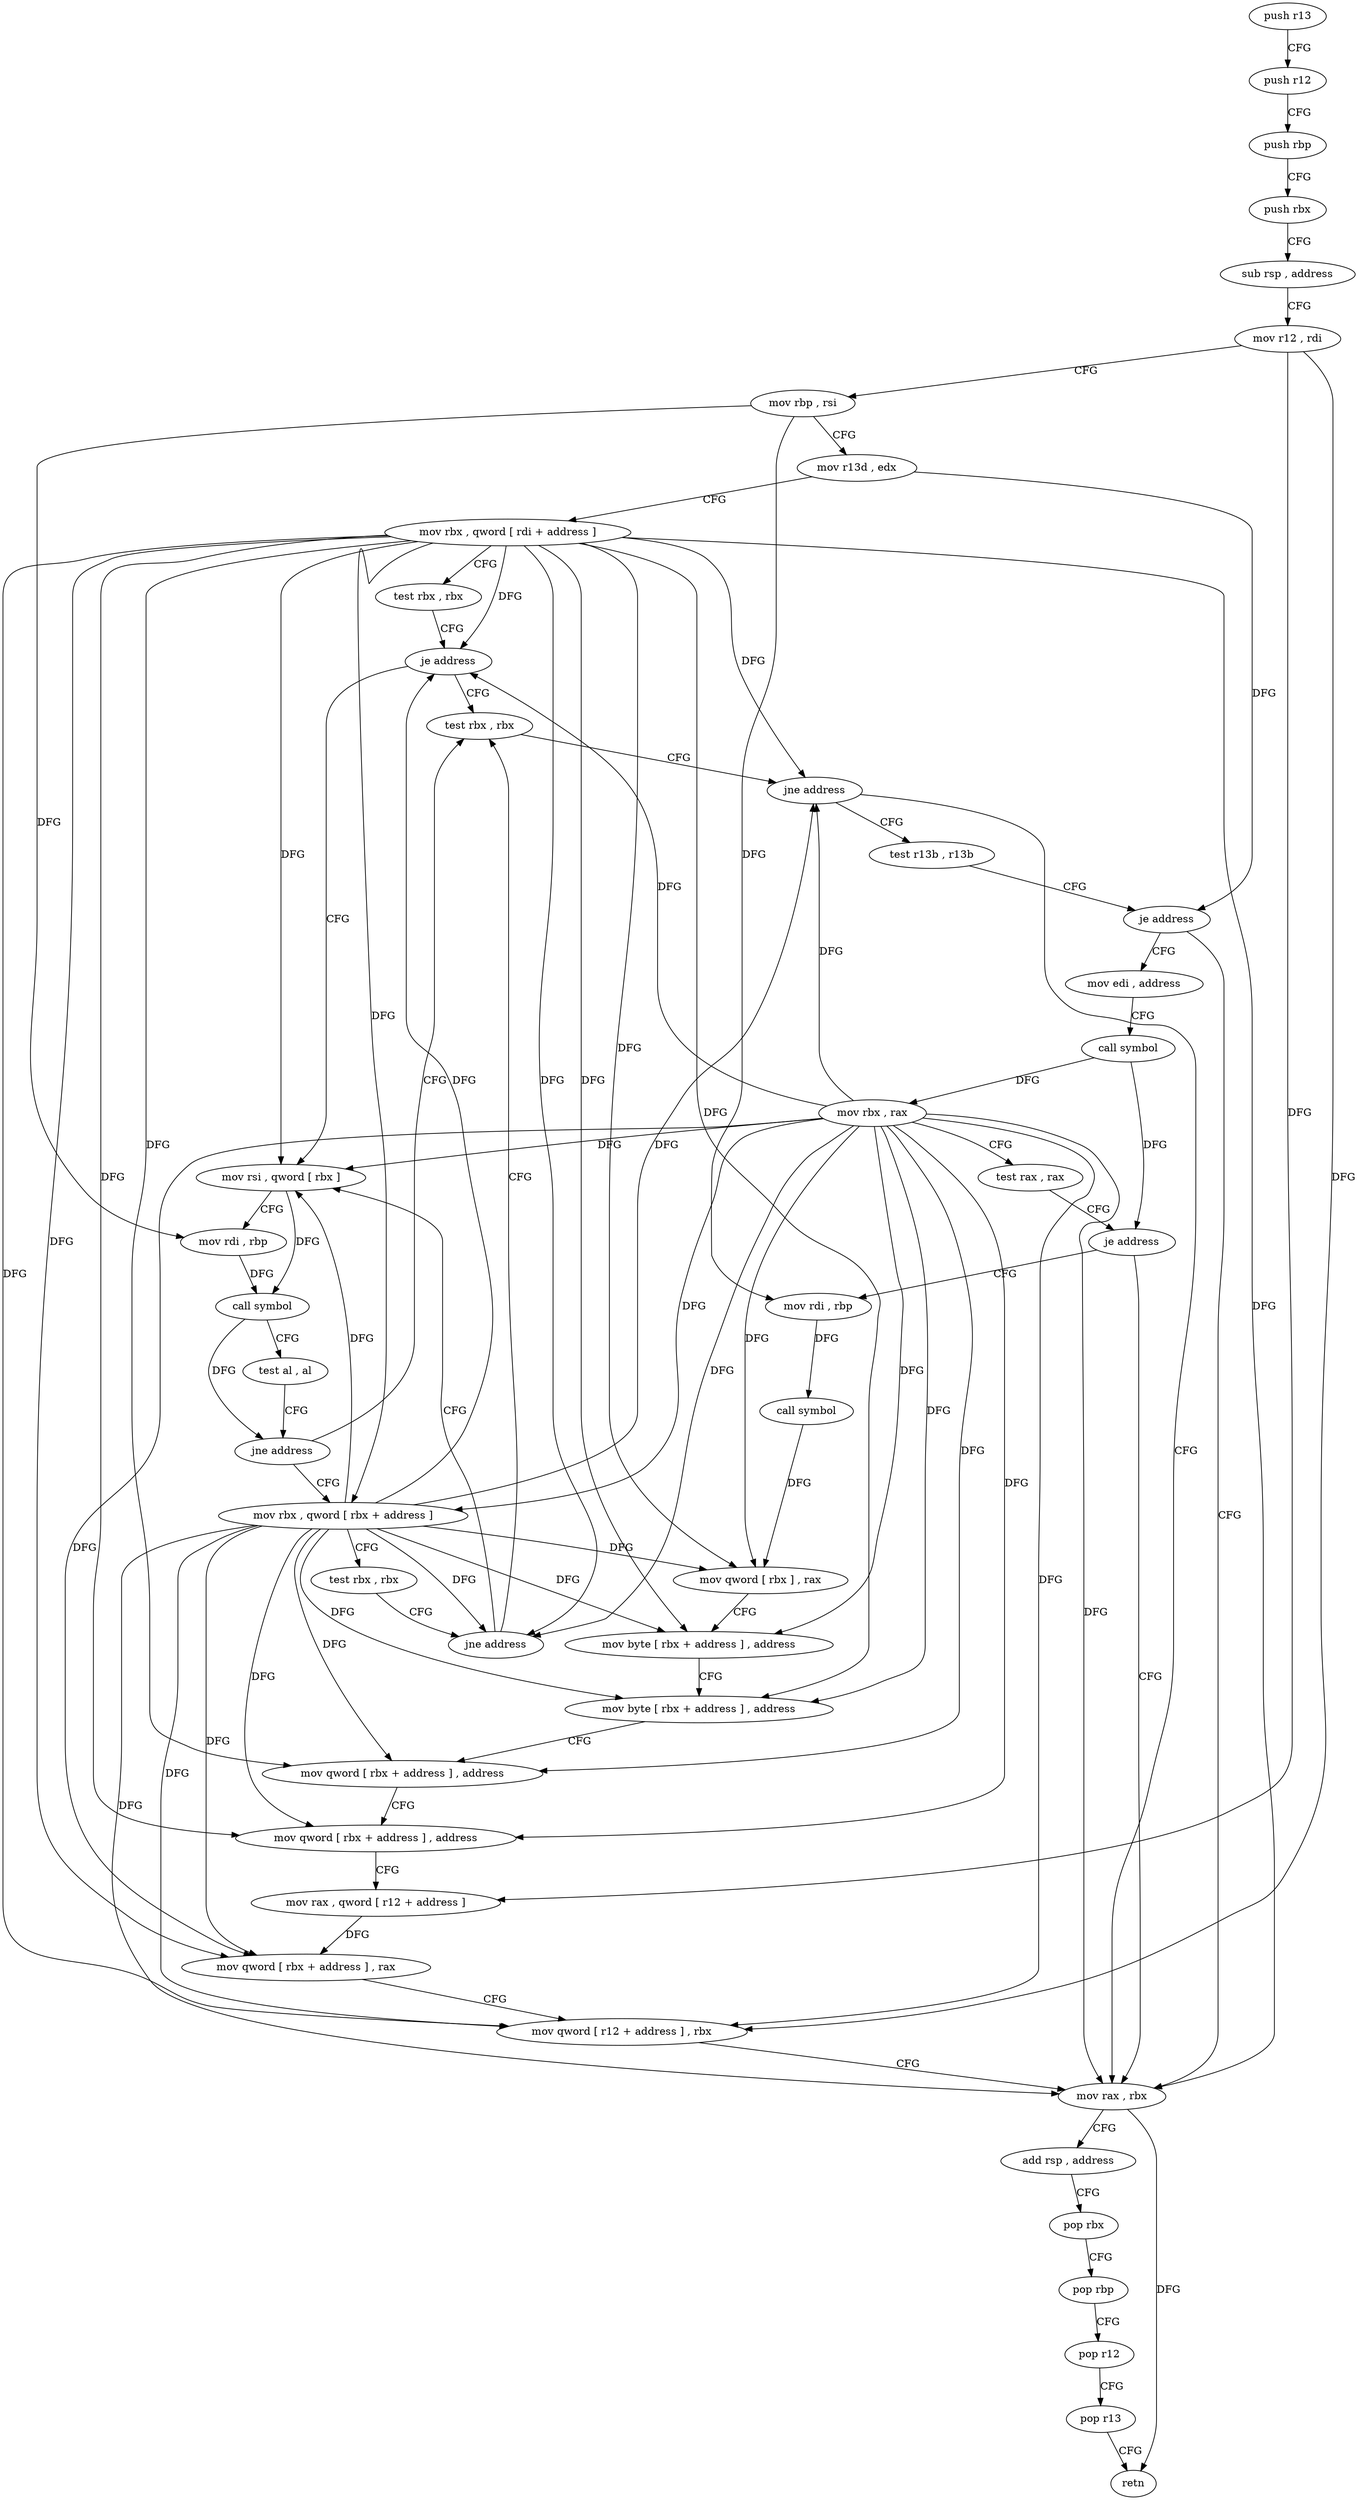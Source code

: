 digraph "func" {
"88732" [label = "push r13" ]
"88734" [label = "push r12" ]
"88736" [label = "push rbp" ]
"88737" [label = "push rbx" ]
"88738" [label = "sub rsp , address" ]
"88742" [label = "mov r12 , rdi" ]
"88745" [label = "mov rbp , rsi" ]
"88748" [label = "mov r13d , edx" ]
"88751" [label = "mov rbx , qword [ rdi + address ]" ]
"88755" [label = "test rbx , rbx" ]
"88758" [label = "je address" ]
"88784" [label = "test rbx , rbx" ]
"88760" [label = "mov rsi , qword [ rbx ]" ]
"88787" [label = "jne address" ]
"88861" [label = "mov rax , rbx" ]
"88789" [label = "test r13b , r13b" ]
"88763" [label = "mov rdi , rbp" ]
"88766" [label = "call symbol" ]
"88771" [label = "test al , al" ]
"88773" [label = "jne address" ]
"88775" [label = "mov rbx , qword [ rbx + address ]" ]
"88864" [label = "add rsp , address" ]
"88868" [label = "pop rbx" ]
"88869" [label = "pop rbp" ]
"88870" [label = "pop r12" ]
"88872" [label = "pop r13" ]
"88874" [label = "retn" ]
"88792" [label = "je address" ]
"88794" [label = "mov edi , address" ]
"88779" [label = "test rbx , rbx" ]
"88782" [label = "jne address" ]
"88799" [label = "call symbol" ]
"88804" [label = "mov rbx , rax" ]
"88807" [label = "test rax , rax" ]
"88810" [label = "je address" ]
"88812" [label = "mov rdi , rbp" ]
"88815" [label = "call symbol" ]
"88820" [label = "mov qword [ rbx ] , rax" ]
"88823" [label = "mov byte [ rbx + address ] , address" ]
"88827" [label = "mov byte [ rbx + address ] , address" ]
"88831" [label = "mov qword [ rbx + address ] , address" ]
"88839" [label = "mov qword [ rbx + address ] , address" ]
"88847" [label = "mov rax , qword [ r12 + address ]" ]
"88852" [label = "mov qword [ rbx + address ] , rax" ]
"88856" [label = "mov qword [ r12 + address ] , rbx" ]
"88732" -> "88734" [ label = "CFG" ]
"88734" -> "88736" [ label = "CFG" ]
"88736" -> "88737" [ label = "CFG" ]
"88737" -> "88738" [ label = "CFG" ]
"88738" -> "88742" [ label = "CFG" ]
"88742" -> "88745" [ label = "CFG" ]
"88742" -> "88847" [ label = "DFG" ]
"88742" -> "88856" [ label = "DFG" ]
"88745" -> "88748" [ label = "CFG" ]
"88745" -> "88763" [ label = "DFG" ]
"88745" -> "88812" [ label = "DFG" ]
"88748" -> "88751" [ label = "CFG" ]
"88748" -> "88792" [ label = "DFG" ]
"88751" -> "88755" [ label = "CFG" ]
"88751" -> "88758" [ label = "DFG" ]
"88751" -> "88787" [ label = "DFG" ]
"88751" -> "88760" [ label = "DFG" ]
"88751" -> "88861" [ label = "DFG" ]
"88751" -> "88775" [ label = "DFG" ]
"88751" -> "88782" [ label = "DFG" ]
"88751" -> "88820" [ label = "DFG" ]
"88751" -> "88823" [ label = "DFG" ]
"88751" -> "88827" [ label = "DFG" ]
"88751" -> "88831" [ label = "DFG" ]
"88751" -> "88839" [ label = "DFG" ]
"88751" -> "88852" [ label = "DFG" ]
"88751" -> "88856" [ label = "DFG" ]
"88755" -> "88758" [ label = "CFG" ]
"88758" -> "88784" [ label = "CFG" ]
"88758" -> "88760" [ label = "CFG" ]
"88784" -> "88787" [ label = "CFG" ]
"88760" -> "88763" [ label = "CFG" ]
"88760" -> "88766" [ label = "DFG" ]
"88787" -> "88861" [ label = "CFG" ]
"88787" -> "88789" [ label = "CFG" ]
"88861" -> "88864" [ label = "CFG" ]
"88861" -> "88874" [ label = "DFG" ]
"88789" -> "88792" [ label = "CFG" ]
"88763" -> "88766" [ label = "DFG" ]
"88766" -> "88771" [ label = "CFG" ]
"88766" -> "88773" [ label = "DFG" ]
"88771" -> "88773" [ label = "CFG" ]
"88773" -> "88784" [ label = "CFG" ]
"88773" -> "88775" [ label = "CFG" ]
"88775" -> "88779" [ label = "CFG" ]
"88775" -> "88758" [ label = "DFG" ]
"88775" -> "88787" [ label = "DFG" ]
"88775" -> "88760" [ label = "DFG" ]
"88775" -> "88861" [ label = "DFG" ]
"88775" -> "88782" [ label = "DFG" ]
"88775" -> "88820" [ label = "DFG" ]
"88775" -> "88823" [ label = "DFG" ]
"88775" -> "88827" [ label = "DFG" ]
"88775" -> "88831" [ label = "DFG" ]
"88775" -> "88839" [ label = "DFG" ]
"88775" -> "88852" [ label = "DFG" ]
"88775" -> "88856" [ label = "DFG" ]
"88864" -> "88868" [ label = "CFG" ]
"88868" -> "88869" [ label = "CFG" ]
"88869" -> "88870" [ label = "CFG" ]
"88870" -> "88872" [ label = "CFG" ]
"88872" -> "88874" [ label = "CFG" ]
"88792" -> "88861" [ label = "CFG" ]
"88792" -> "88794" [ label = "CFG" ]
"88794" -> "88799" [ label = "CFG" ]
"88779" -> "88782" [ label = "CFG" ]
"88782" -> "88760" [ label = "CFG" ]
"88782" -> "88784" [ label = "CFG" ]
"88799" -> "88804" [ label = "DFG" ]
"88799" -> "88810" [ label = "DFG" ]
"88804" -> "88807" [ label = "CFG" ]
"88804" -> "88758" [ label = "DFG" ]
"88804" -> "88787" [ label = "DFG" ]
"88804" -> "88760" [ label = "DFG" ]
"88804" -> "88861" [ label = "DFG" ]
"88804" -> "88775" [ label = "DFG" ]
"88804" -> "88782" [ label = "DFG" ]
"88804" -> "88820" [ label = "DFG" ]
"88804" -> "88823" [ label = "DFG" ]
"88804" -> "88827" [ label = "DFG" ]
"88804" -> "88831" [ label = "DFG" ]
"88804" -> "88839" [ label = "DFG" ]
"88804" -> "88852" [ label = "DFG" ]
"88804" -> "88856" [ label = "DFG" ]
"88807" -> "88810" [ label = "CFG" ]
"88810" -> "88861" [ label = "CFG" ]
"88810" -> "88812" [ label = "CFG" ]
"88812" -> "88815" [ label = "DFG" ]
"88815" -> "88820" [ label = "DFG" ]
"88820" -> "88823" [ label = "CFG" ]
"88823" -> "88827" [ label = "CFG" ]
"88827" -> "88831" [ label = "CFG" ]
"88831" -> "88839" [ label = "CFG" ]
"88839" -> "88847" [ label = "CFG" ]
"88847" -> "88852" [ label = "DFG" ]
"88852" -> "88856" [ label = "CFG" ]
"88856" -> "88861" [ label = "CFG" ]
}
